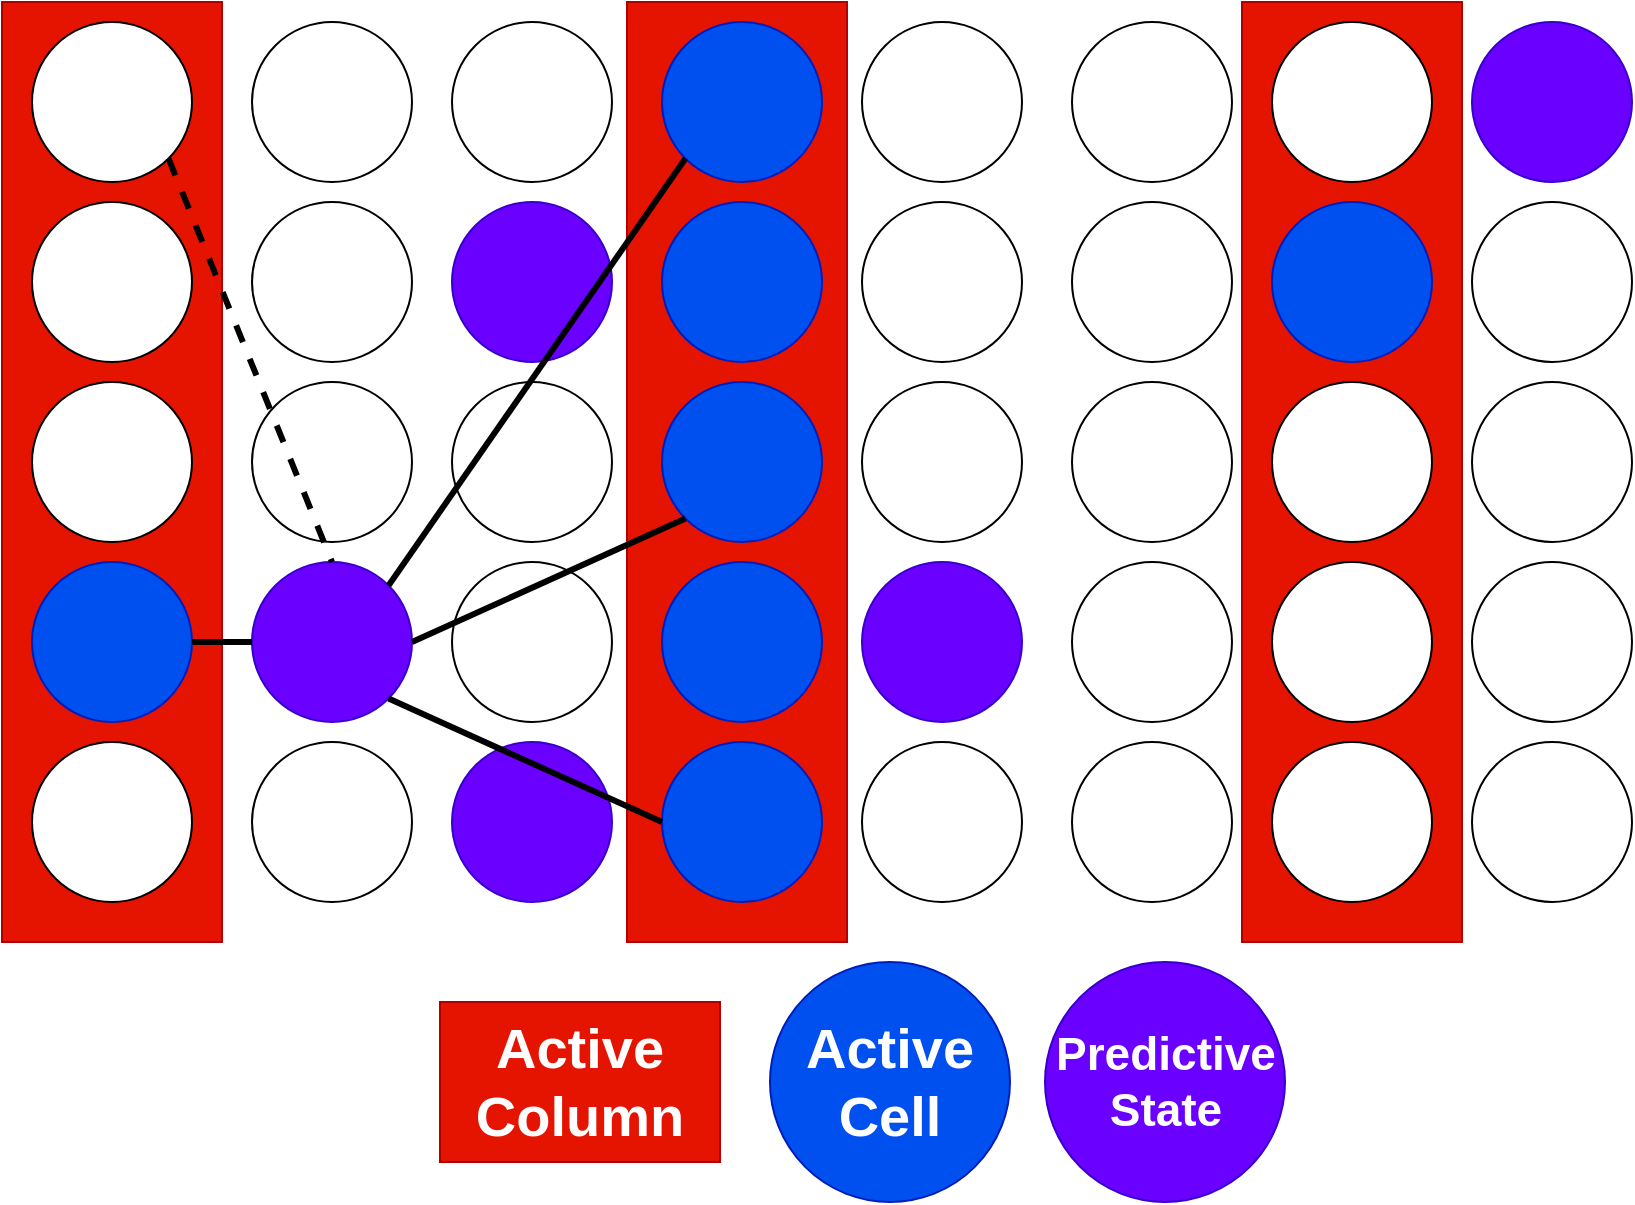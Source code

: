 <mxfile version="10.5.9" type="device"><diagram id="vRl3H_uOn_F6-EeL6RsB" name="Page-1"><mxGraphModel dx="1607" dy="893" grid="1" gridSize="10" guides="1" tooltips="1" connect="1" arrows="1" fold="1" page="1" pageScale="1" pageWidth="850" pageHeight="1100" math="0" shadow="0"><root><mxCell id="0"/><mxCell id="1" parent="0"/><mxCell id="2DzXHyVf-GQSDitXExk8-95" value="" style="rounded=0;whiteSpace=wrap;html=1;fillColor=#e51400;strokeColor=#B20000;fontColor=#ffffff;" vertex="1" parent="1"><mxGeometry x="680" y="670" width="110" height="470" as="geometry"/></mxCell><mxCell id="2DzXHyVf-GQSDitXExk8-94" value="" style="rounded=0;whiteSpace=wrap;html=1;fillColor=#e51400;strokeColor=#B20000;fontColor=#ffffff;" vertex="1" parent="1"><mxGeometry x="372.5" y="670" width="110" height="470" as="geometry"/></mxCell><mxCell id="2DzXHyVf-GQSDitXExk8-93" value="" style="rounded=0;whiteSpace=wrap;html=1;fillColor=#e51400;strokeColor=#B20000;fontColor=#ffffff;" vertex="1" parent="1"><mxGeometry x="60" y="670" width="110" height="470" as="geometry"/></mxCell><mxCell id="2DzXHyVf-GQSDitXExk8-43" value="" style="ellipse;whiteSpace=wrap;html=1;aspect=fixed;" vertex="1" parent="1"><mxGeometry x="75" y="680" width="80" height="80" as="geometry"/></mxCell><mxCell id="2DzXHyVf-GQSDitXExk8-44" value="" style="ellipse;whiteSpace=wrap;html=1;aspect=fixed;" vertex="1" parent="1"><mxGeometry x="75" y="770" width="80" height="80" as="geometry"/></mxCell><mxCell id="2DzXHyVf-GQSDitXExk8-45" value="" style="ellipse;whiteSpace=wrap;html=1;aspect=fixed;" vertex="1" parent="1"><mxGeometry x="75" y="860" width="80" height="80" as="geometry"/></mxCell><mxCell id="2DzXHyVf-GQSDitXExk8-46" value="" style="ellipse;whiteSpace=wrap;html=1;aspect=fixed;fillColor=#0050ef;strokeColor=#001DBC;fontColor=#ffffff;" vertex="1" parent="1"><mxGeometry x="75" y="950" width="80" height="80" as="geometry"/></mxCell><mxCell id="2DzXHyVf-GQSDitXExk8-47" value="" style="ellipse;whiteSpace=wrap;html=1;aspect=fixed;" vertex="1" parent="1"><mxGeometry x="75" y="1040" width="80" height="80" as="geometry"/></mxCell><mxCell id="2DzXHyVf-GQSDitXExk8-48" value="" style="ellipse;whiteSpace=wrap;html=1;aspect=fixed;" vertex="1" parent="1"><mxGeometry x="185" y="680" width="80" height="80" as="geometry"/></mxCell><mxCell id="2DzXHyVf-GQSDitXExk8-49" value="" style="ellipse;whiteSpace=wrap;html=1;aspect=fixed;" vertex="1" parent="1"><mxGeometry x="185" y="770" width="80" height="80" as="geometry"/></mxCell><mxCell id="2DzXHyVf-GQSDitXExk8-50" value="" style="ellipse;whiteSpace=wrap;html=1;aspect=fixed;" vertex="1" parent="1"><mxGeometry x="185" y="860" width="80" height="80" as="geometry"/></mxCell><mxCell id="2DzXHyVf-GQSDitXExk8-51" value="" style="ellipse;whiteSpace=wrap;html=1;aspect=fixed;fillColor=#6a00ff;strokeColor=#3700CC;fontColor=#ffffff;" vertex="1" parent="1"><mxGeometry x="185" y="950" width="80" height="80" as="geometry"/></mxCell><mxCell id="2DzXHyVf-GQSDitXExk8-52" value="" style="ellipse;whiteSpace=wrap;html=1;aspect=fixed;" vertex="1" parent="1"><mxGeometry x="185" y="1040" width="80" height="80" as="geometry"/></mxCell><mxCell id="2DzXHyVf-GQSDitXExk8-53" value="" style="ellipse;whiteSpace=wrap;html=1;aspect=fixed;" vertex="1" parent="1"><mxGeometry x="285" y="680" width="80" height="80" as="geometry"/></mxCell><mxCell id="2DzXHyVf-GQSDitXExk8-54" value="" style="ellipse;whiteSpace=wrap;html=1;aspect=fixed;fillColor=#6a00ff;strokeColor=#3700CC;fontColor=#ffffff;" vertex="1" parent="1"><mxGeometry x="285" y="770" width="80" height="80" as="geometry"/></mxCell><mxCell id="2DzXHyVf-GQSDitXExk8-55" value="" style="ellipse;whiteSpace=wrap;html=1;aspect=fixed;" vertex="1" parent="1"><mxGeometry x="285" y="860" width="80" height="80" as="geometry"/></mxCell><mxCell id="2DzXHyVf-GQSDitXExk8-56" value="" style="ellipse;whiteSpace=wrap;html=1;aspect=fixed;" vertex="1" parent="1"><mxGeometry x="285" y="950" width="80" height="80" as="geometry"/></mxCell><mxCell id="2DzXHyVf-GQSDitXExk8-57" value="" style="ellipse;whiteSpace=wrap;html=1;aspect=fixed;fillColor=#6a00ff;strokeColor=#3700CC;fontColor=#ffffff;" vertex="1" parent="1"><mxGeometry x="285" y="1040" width="80" height="80" as="geometry"/></mxCell><mxCell id="2DzXHyVf-GQSDitXExk8-58" value="" style="ellipse;whiteSpace=wrap;html=1;aspect=fixed;fillColor=#0050ef;strokeColor=#001DBC;fontColor=#ffffff;" vertex="1" parent="1"><mxGeometry x="390" y="680" width="80" height="80" as="geometry"/></mxCell><mxCell id="2DzXHyVf-GQSDitXExk8-59" value="" style="ellipse;whiteSpace=wrap;html=1;aspect=fixed;fillColor=#0050ef;strokeColor=#001DBC;fontColor=#ffffff;" vertex="1" parent="1"><mxGeometry x="390" y="770" width="80" height="80" as="geometry"/></mxCell><mxCell id="2DzXHyVf-GQSDitXExk8-60" value="" style="ellipse;whiteSpace=wrap;html=1;aspect=fixed;fillColor=#0050ef;strokeColor=#001DBC;fontColor=#ffffff;" vertex="1" parent="1"><mxGeometry x="390" y="860" width="80" height="80" as="geometry"/></mxCell><mxCell id="2DzXHyVf-GQSDitXExk8-61" value="" style="ellipse;whiteSpace=wrap;html=1;aspect=fixed;fillColor=#0050ef;strokeColor=#001DBC;fontColor=#ffffff;" vertex="1" parent="1"><mxGeometry x="390" y="950" width="80" height="80" as="geometry"/></mxCell><mxCell id="2DzXHyVf-GQSDitXExk8-62" value="" style="ellipse;whiteSpace=wrap;html=1;aspect=fixed;fillColor=#0050ef;strokeColor=#001DBC;fontColor=#ffffff;" vertex="1" parent="1"><mxGeometry x="390" y="1040" width="80" height="80" as="geometry"/></mxCell><mxCell id="2DzXHyVf-GQSDitXExk8-63" value="" style="ellipse;whiteSpace=wrap;html=1;aspect=fixed;" vertex="1" parent="1"><mxGeometry x="490" y="680" width="80" height="80" as="geometry"/></mxCell><mxCell id="2DzXHyVf-GQSDitXExk8-64" value="" style="ellipse;whiteSpace=wrap;html=1;aspect=fixed;" vertex="1" parent="1"><mxGeometry x="490" y="770" width="80" height="80" as="geometry"/></mxCell><mxCell id="2DzXHyVf-GQSDitXExk8-65" value="" style="ellipse;whiteSpace=wrap;html=1;aspect=fixed;" vertex="1" parent="1"><mxGeometry x="490" y="860" width="80" height="80" as="geometry"/></mxCell><mxCell id="2DzXHyVf-GQSDitXExk8-66" value="" style="ellipse;whiteSpace=wrap;html=1;aspect=fixed;fillColor=#6a00ff;strokeColor=#3700CC;fontColor=#ffffff;" vertex="1" parent="1"><mxGeometry x="490" y="950" width="80" height="80" as="geometry"/></mxCell><mxCell id="2DzXHyVf-GQSDitXExk8-67" value="" style="ellipse;whiteSpace=wrap;html=1;aspect=fixed;" vertex="1" parent="1"><mxGeometry x="490" y="1040" width="80" height="80" as="geometry"/></mxCell><mxCell id="2DzXHyVf-GQSDitXExk8-68" value="" style="ellipse;whiteSpace=wrap;html=1;aspect=fixed;" vertex="1" parent="1"><mxGeometry x="595" y="680" width="80" height="80" as="geometry"/></mxCell><mxCell id="2DzXHyVf-GQSDitXExk8-69" value="" style="ellipse;whiteSpace=wrap;html=1;aspect=fixed;" vertex="1" parent="1"><mxGeometry x="595" y="770" width="80" height="80" as="geometry"/></mxCell><mxCell id="2DzXHyVf-GQSDitXExk8-70" value="" style="ellipse;whiteSpace=wrap;html=1;aspect=fixed;" vertex="1" parent="1"><mxGeometry x="595" y="860" width="80" height="80" as="geometry"/></mxCell><mxCell id="2DzXHyVf-GQSDitXExk8-71" value="" style="ellipse;whiteSpace=wrap;html=1;aspect=fixed;" vertex="1" parent="1"><mxGeometry x="595" y="950" width="80" height="80" as="geometry"/></mxCell><mxCell id="2DzXHyVf-GQSDitXExk8-72" value="" style="ellipse;whiteSpace=wrap;html=1;aspect=fixed;" vertex="1" parent="1"><mxGeometry x="595" y="1040" width="80" height="80" as="geometry"/></mxCell><mxCell id="2DzXHyVf-GQSDitXExk8-73" value="" style="ellipse;whiteSpace=wrap;html=1;aspect=fixed;" vertex="1" parent="1"><mxGeometry x="695" y="680" width="80" height="80" as="geometry"/></mxCell><mxCell id="2DzXHyVf-GQSDitXExk8-74" value="" style="ellipse;whiteSpace=wrap;html=1;aspect=fixed;fillColor=#0050ef;strokeColor=#001DBC;fontColor=#ffffff;" vertex="1" parent="1"><mxGeometry x="695" y="770" width="80" height="80" as="geometry"/></mxCell><mxCell id="2DzXHyVf-GQSDitXExk8-75" value="" style="ellipse;whiteSpace=wrap;html=1;aspect=fixed;" vertex="1" parent="1"><mxGeometry x="695" y="860" width="80" height="80" as="geometry"/></mxCell><mxCell id="2DzXHyVf-GQSDitXExk8-76" value="" style="ellipse;whiteSpace=wrap;html=1;aspect=fixed;" vertex="1" parent="1"><mxGeometry x="695" y="950" width="80" height="80" as="geometry"/></mxCell><mxCell id="2DzXHyVf-GQSDitXExk8-77" value="" style="ellipse;whiteSpace=wrap;html=1;aspect=fixed;" vertex="1" parent="1"><mxGeometry x="695" y="1040" width="80" height="80" as="geometry"/></mxCell><mxCell id="2DzXHyVf-GQSDitXExk8-78" value="" style="ellipse;whiteSpace=wrap;html=1;aspect=fixed;fillColor=#6a00ff;strokeColor=#3700CC;fontColor=#ffffff;" vertex="1" parent="1"><mxGeometry x="795" y="680" width="80" height="80" as="geometry"/></mxCell><mxCell id="2DzXHyVf-GQSDitXExk8-79" value="" style="ellipse;whiteSpace=wrap;html=1;aspect=fixed;" vertex="1" parent="1"><mxGeometry x="795" y="770" width="80" height="80" as="geometry"/></mxCell><mxCell id="2DzXHyVf-GQSDitXExk8-80" value="" style="ellipse;whiteSpace=wrap;html=1;aspect=fixed;" vertex="1" parent="1"><mxGeometry x="795" y="860" width="80" height="80" as="geometry"/></mxCell><mxCell id="2DzXHyVf-GQSDitXExk8-81" value="" style="ellipse;whiteSpace=wrap;html=1;aspect=fixed;" vertex="1" parent="1"><mxGeometry x="795" y="950" width="80" height="80" as="geometry"/></mxCell><mxCell id="2DzXHyVf-GQSDitXExk8-82" value="" style="ellipse;whiteSpace=wrap;html=1;aspect=fixed;" vertex="1" parent="1"><mxGeometry x="795" y="1040" width="80" height="80" as="geometry"/></mxCell><mxCell id="2DzXHyVf-GQSDitXExk8-96" value="&lt;font style=&quot;font-size: 28px;&quot;&gt;Active Column&lt;/font&gt;" style="rounded=0;whiteSpace=wrap;html=1;fillColor=#e51400;strokeColor=#B20000;fontColor=#ffffff;fontSize=28;fontStyle=1" vertex="1" parent="1"><mxGeometry x="279" y="1170" width="140" height="80" as="geometry"/></mxCell><mxCell id="2DzXHyVf-GQSDitXExk8-97" value="Active Cell" style="ellipse;whiteSpace=wrap;html=1;aspect=fixed;fontSize=28;fillColor=#0050ef;strokeColor=#001DBC;fontColor=#ffffff;fontStyle=1" vertex="1" parent="1"><mxGeometry x="444" y="1150" width="120" height="120" as="geometry"/></mxCell><mxCell id="2DzXHyVf-GQSDitXExk8-98" value="Predictive&lt;br style=&quot;font-size: 23px;&quot;&gt;State&lt;br style=&quot;font-size: 23px;&quot;&gt;" style="ellipse;whiteSpace=wrap;html=1;aspect=fixed;fontSize=23;fillColor=#6a00ff;strokeColor=#3700CC;fontColor=#ffffff;fontStyle=1" vertex="1" parent="1"><mxGeometry x="581.5" y="1150" width="120" height="120" as="geometry"/></mxCell><mxCell id="2DzXHyVf-GQSDitXExk8-99" value="" style="endArrow=none;html=1;fontSize=28;strokeWidth=3;" edge="1" parent="1" source="2DzXHyVf-GQSDitXExk8-46" target="2DzXHyVf-GQSDitXExk8-51"><mxGeometry width="50" height="50" relative="1" as="geometry"><mxPoint x="60" y="1340" as="sourcePoint"/><mxPoint x="110" y="1290" as="targetPoint"/></mxGeometry></mxCell><mxCell id="2DzXHyVf-GQSDitXExk8-100" value="" style="endArrow=none;html=1;fontSize=28;entryX=1;entryY=1;entryDx=0;entryDy=0;exitX=0;exitY=0.5;exitDx=0;exitDy=0;strokeWidth=3;" edge="1" parent="1" source="2DzXHyVf-GQSDitXExk8-62" target="2DzXHyVf-GQSDitXExk8-51"><mxGeometry width="50" height="50" relative="1" as="geometry"><mxPoint x="60" y="1340" as="sourcePoint"/><mxPoint x="110" y="1290" as="targetPoint"/></mxGeometry></mxCell><mxCell id="2DzXHyVf-GQSDitXExk8-101" value="" style="endArrow=none;html=1;fontSize=28;entryX=1;entryY=0.5;entryDx=0;entryDy=0;exitX=0;exitY=1;exitDx=0;exitDy=0;strokeWidth=3;" edge="1" parent="1" source="2DzXHyVf-GQSDitXExk8-60" target="2DzXHyVf-GQSDitXExk8-51"><mxGeometry width="50" height="50" relative="1" as="geometry"><mxPoint x="-160" y="1110" as="sourcePoint"/><mxPoint x="-110" y="1060" as="targetPoint"/></mxGeometry></mxCell><mxCell id="2DzXHyVf-GQSDitXExk8-102" value="" style="endArrow=none;html=1;fontSize=28;entryX=0;entryY=1;entryDx=0;entryDy=0;exitX=1;exitY=0;exitDx=0;exitDy=0;strokeWidth=3;" edge="1" parent="1" source="2DzXHyVf-GQSDitXExk8-51" target="2DzXHyVf-GQSDitXExk8-58"><mxGeometry width="50" height="50" relative="1" as="geometry"><mxPoint x="240" y="950" as="sourcePoint"/><mxPoint x="280" y="910" as="targetPoint"/></mxGeometry></mxCell><mxCell id="2DzXHyVf-GQSDitXExk8-103" value="" style="endArrow=none;dashed=1;html=1;fontSize=28;entryX=0.5;entryY=0;entryDx=0;entryDy=0;exitX=1;exitY=1;exitDx=0;exitDy=0;strokeWidth=3;" edge="1" parent="1" source="2DzXHyVf-GQSDitXExk8-43" target="2DzXHyVf-GQSDitXExk8-51"><mxGeometry width="50" height="50" relative="1" as="geometry"><mxPoint x="60" y="1340" as="sourcePoint"/><mxPoint x="110" y="1290" as="targetPoint"/></mxGeometry></mxCell></root></mxGraphModel></diagram></mxfile>